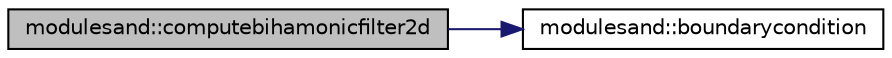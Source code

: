 digraph "modulesand::computebihamonicfilter2d"
{
 // LATEX_PDF_SIZE
  edge [fontname="Helvetica",fontsize="10",labelfontname="Helvetica",labelfontsize="10"];
  node [fontname="Helvetica",fontsize="10",shape=record];
  rankdir="LR";
  Node1 [label="modulesand::computebihamonicfilter2d",height=0.2,width=0.4,color="black", fillcolor="grey75", style="filled", fontcolor="black",tooltip=" "];
  Node1 -> Node2 [color="midnightblue",fontsize="10",style="solid",fontname="Helvetica"];
  Node2 [label="modulesand::boundarycondition",height=0.2,width=0.4,color="black", fillcolor="white", style="filled",URL="$namespacemodulesand.html#a24a6518a059721913dd87b9b1d7f2c4d",tooltip=" "];
}
